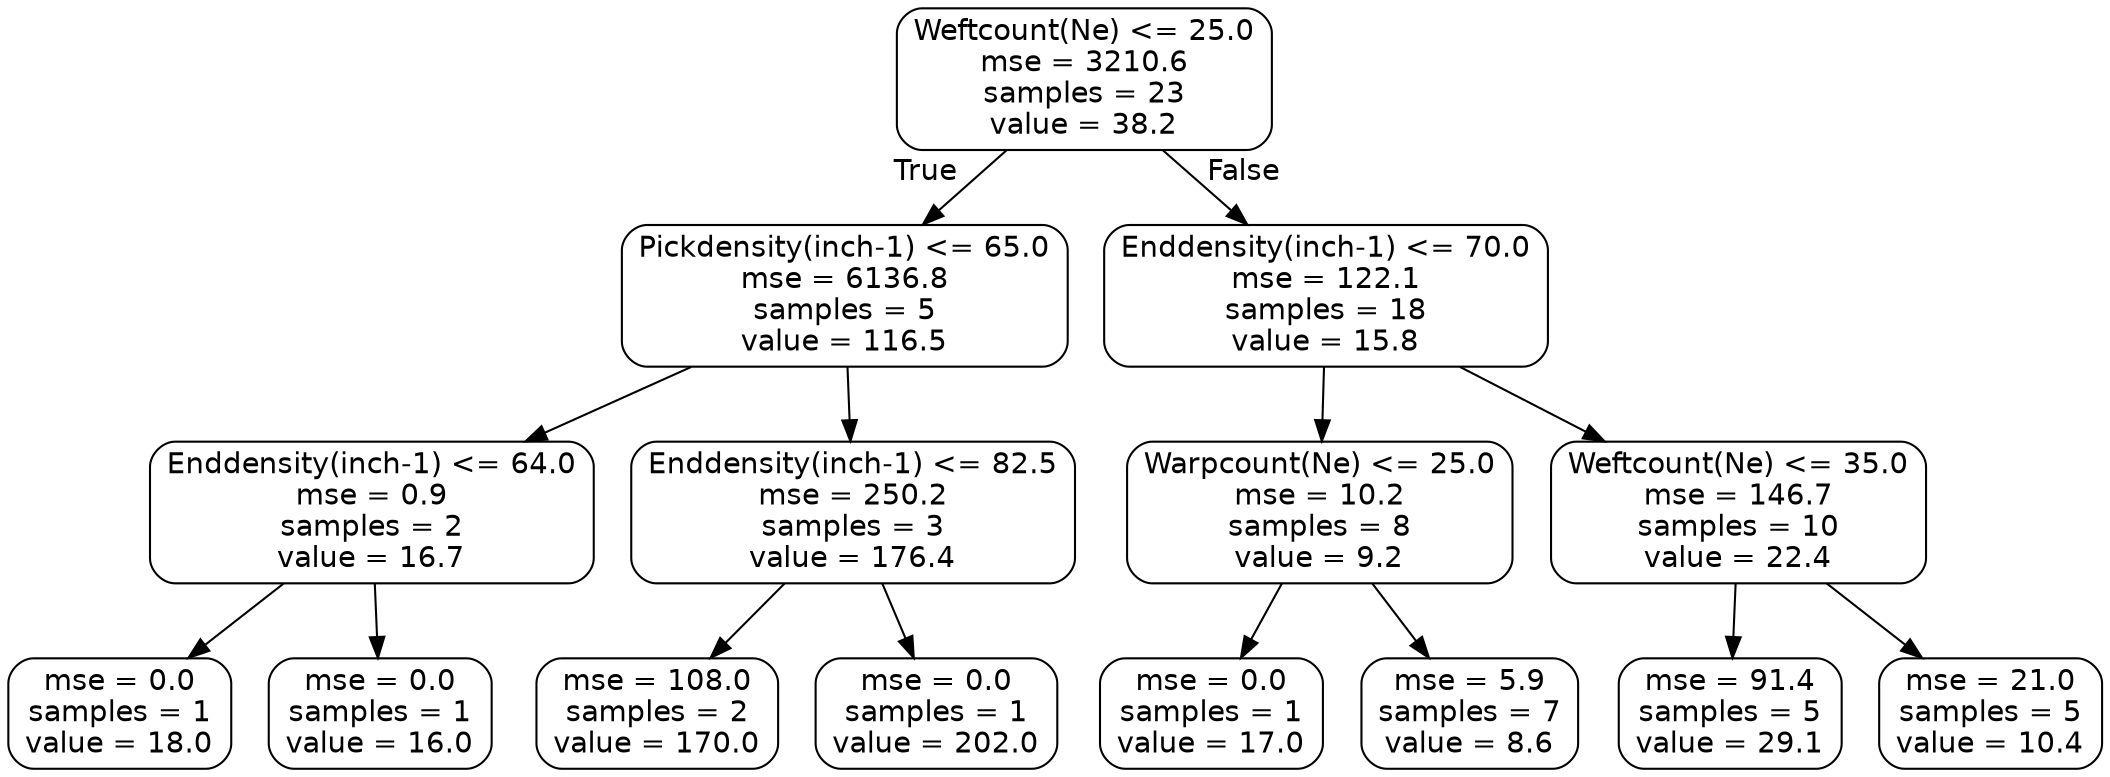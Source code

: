 digraph Tree {
node [shape=box, style="rounded", color="black", fontname=helvetica] ;
edge [fontname=helvetica] ;
0 [label="Weftcount(Ne) <= 25.0\nmse = 3210.6\nsamples = 23\nvalue = 38.2"] ;
1 [label="Pickdensity(inch-1) <= 65.0\nmse = 6136.8\nsamples = 5\nvalue = 116.5"] ;
0 -> 1 [labeldistance=2.5, labelangle=45, headlabel="True"] ;
2 [label="Enddensity(inch-1) <= 64.0\nmse = 0.9\nsamples = 2\nvalue = 16.7"] ;
1 -> 2 ;
3 [label="mse = 0.0\nsamples = 1\nvalue = 18.0"] ;
2 -> 3 ;
4 [label="mse = 0.0\nsamples = 1\nvalue = 16.0"] ;
2 -> 4 ;
5 [label="Enddensity(inch-1) <= 82.5\nmse = 250.2\nsamples = 3\nvalue = 176.4"] ;
1 -> 5 ;
6 [label="mse = 108.0\nsamples = 2\nvalue = 170.0"] ;
5 -> 6 ;
7 [label="mse = 0.0\nsamples = 1\nvalue = 202.0"] ;
5 -> 7 ;
8 [label="Enddensity(inch-1) <= 70.0\nmse = 122.1\nsamples = 18\nvalue = 15.8"] ;
0 -> 8 [labeldistance=2.5, labelangle=-45, headlabel="False"] ;
9 [label="Warpcount(Ne) <= 25.0\nmse = 10.2\nsamples = 8\nvalue = 9.2"] ;
8 -> 9 ;
10 [label="mse = 0.0\nsamples = 1\nvalue = 17.0"] ;
9 -> 10 ;
11 [label="mse = 5.9\nsamples = 7\nvalue = 8.6"] ;
9 -> 11 ;
12 [label="Weftcount(Ne) <= 35.0\nmse = 146.7\nsamples = 10\nvalue = 22.4"] ;
8 -> 12 ;
13 [label="mse = 91.4\nsamples = 5\nvalue = 29.1"] ;
12 -> 13 ;
14 [label="mse = 21.0\nsamples = 5\nvalue = 10.4"] ;
12 -> 14 ;
}